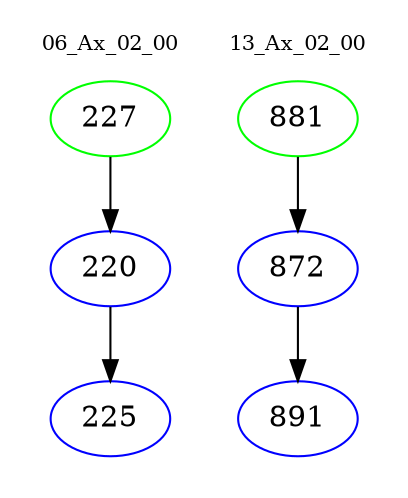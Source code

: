 digraph{
subgraph cluster_0 {
color = white
label = "06_Ax_02_00";
fontsize=10;
T0_227 [label="227", color="green"]
T0_227 -> T0_220 [color="black"]
T0_220 [label="220", color="blue"]
T0_220 -> T0_225 [color="black"]
T0_225 [label="225", color="blue"]
}
subgraph cluster_1 {
color = white
label = "13_Ax_02_00";
fontsize=10;
T1_881 [label="881", color="green"]
T1_881 -> T1_872 [color="black"]
T1_872 [label="872", color="blue"]
T1_872 -> T1_891 [color="black"]
T1_891 [label="891", color="blue"]
}
}

